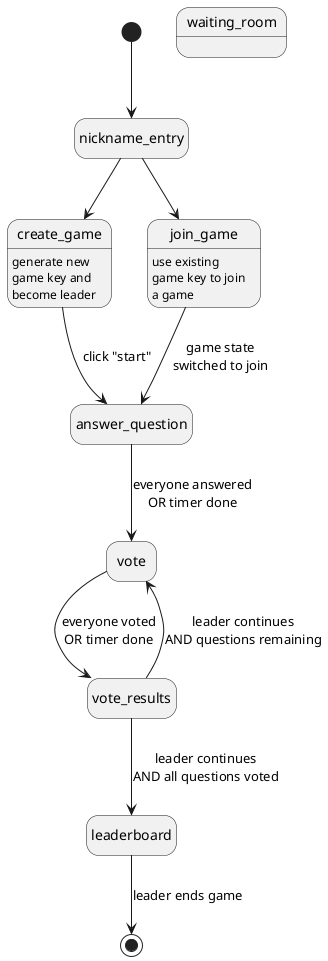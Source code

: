 @startuml frontend state changing
skinparam WrapWidth 100
hide empty description

[*] --> nickname_entry

nickname_entry --> create_game
nickname_entry --> join_game

state waiting_room {
    state create_game : generate new game key and become leader
    state join_game : use existing game key to join a game
}

create_game --> answer_question : click "start"
join_game --> answer_question : game state\nswitched to join

answer_question --> vote : everyone answered\nOR timer done

vote --> vote_results : everyone voted\nOR timer done

vote_results --> vote : leader continues\nAND questions remaining

vote_results --> leaderboard : leader continues\nAND all questions voted

leaderboard --> [*] : leader ends game

@enduml